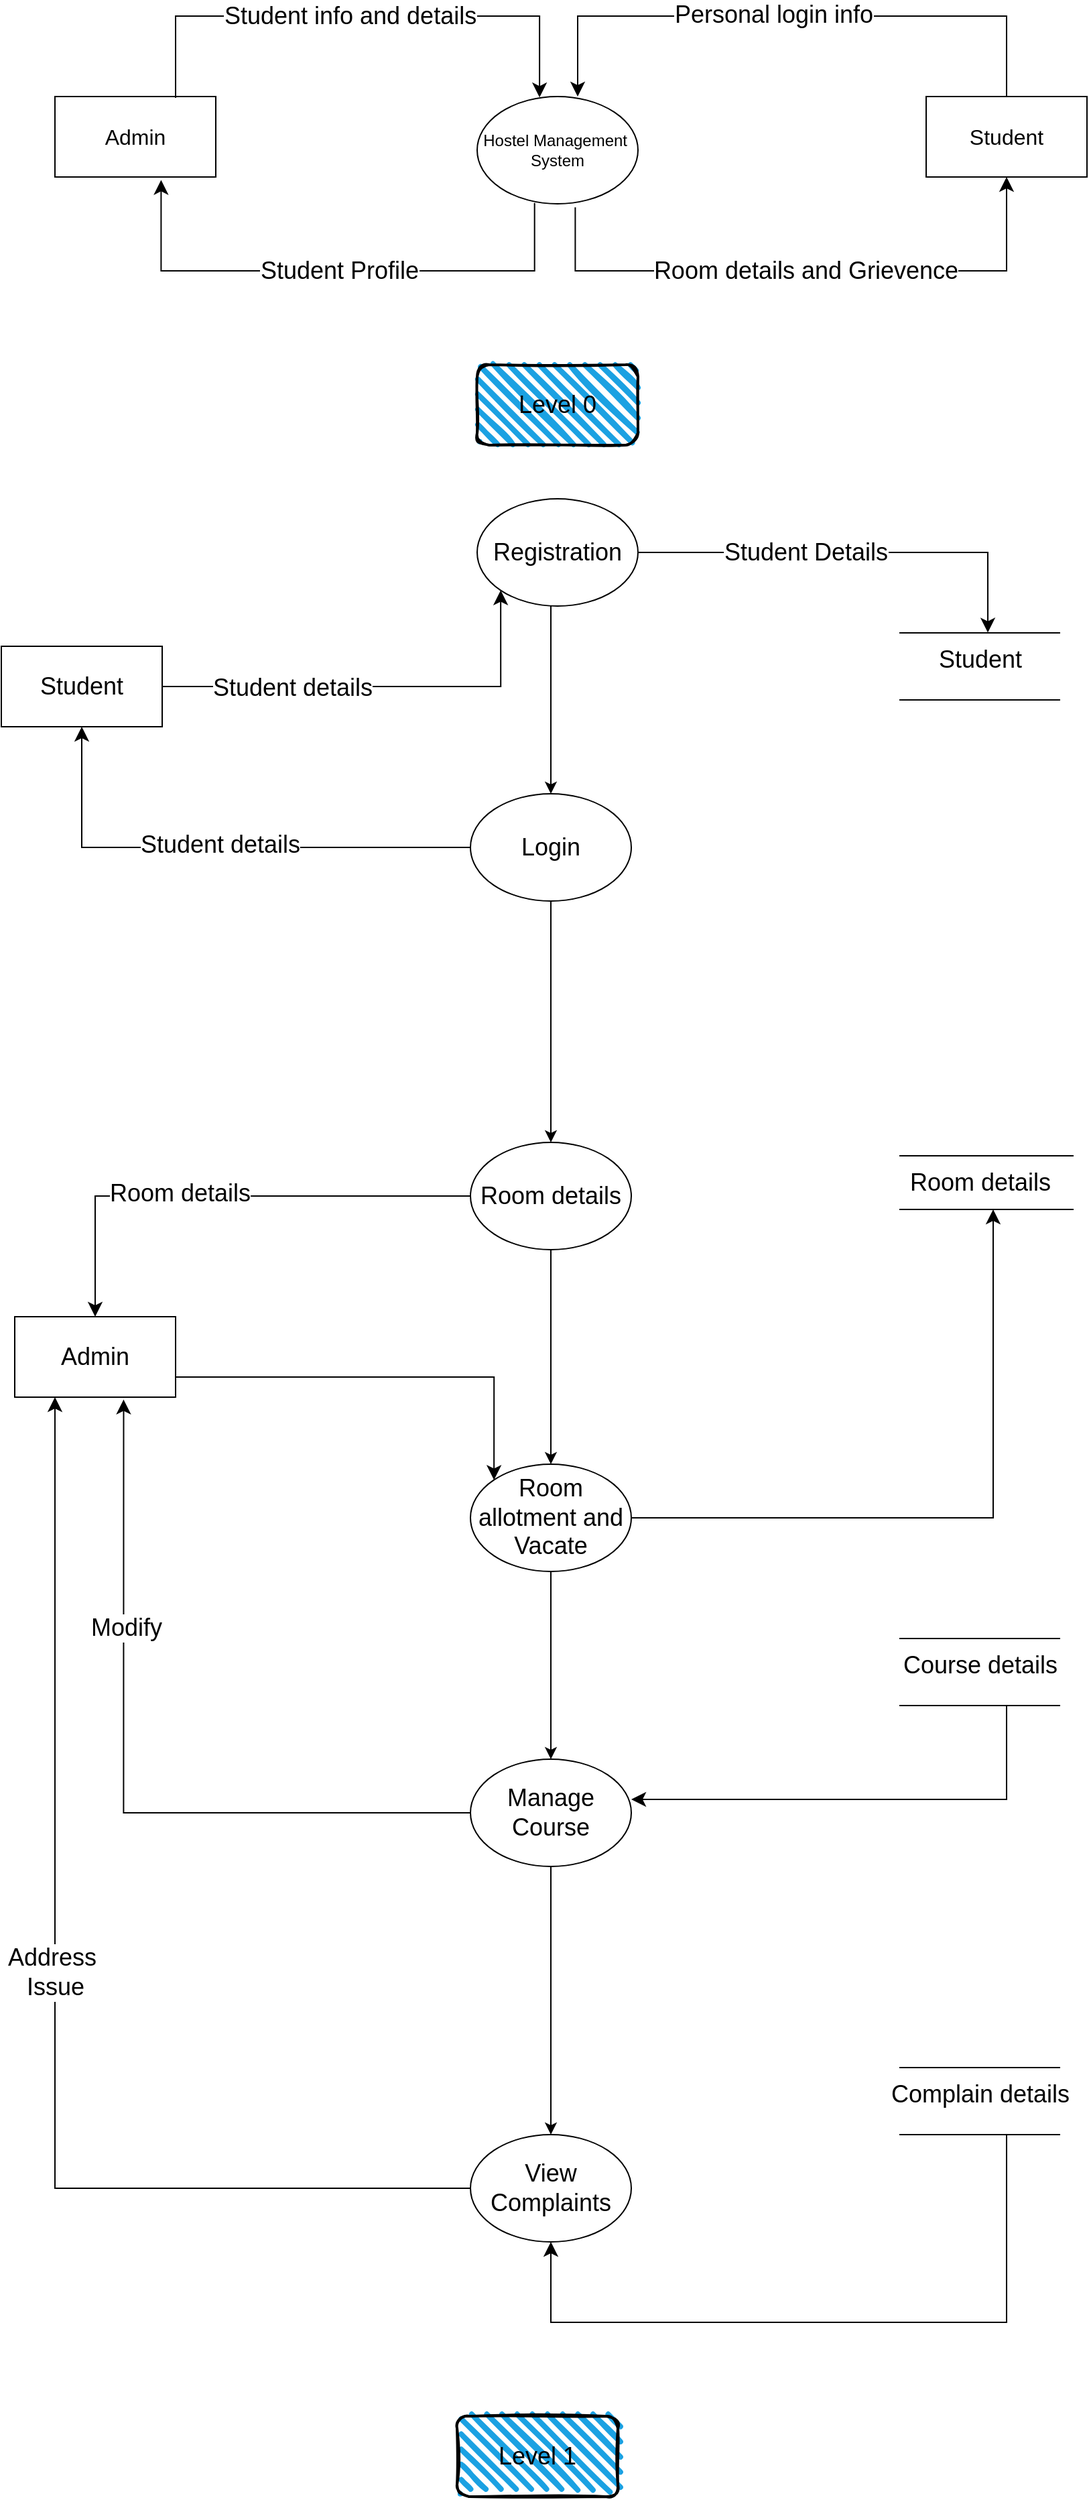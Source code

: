 <mxfile version="20.8.23" type="google"><diagram name="Page-1" id="9rXjuQ3az1aFe41S8UGN"><mxGraphModel dx="1290" dy="545" grid="1" gridSize="10" guides="1" tooltips="1" connect="1" arrows="1" fold="1" page="1" pageScale="1" pageWidth="850" pageHeight="1100" math="0" shadow="0"><root><mxCell id="0"/><mxCell id="1" parent="0"/><mxCell id="UrT-oGvSKKNLFXoJ-KBF-1" value="Hostel Management&amp;nbsp;&lt;br&gt;System" style="ellipse;whiteSpace=wrap;html=1;" vertex="1" parent="1"><mxGeometry x="365" y="250" width="120" height="80" as="geometry"/></mxCell><mxCell id="UrT-oGvSKKNLFXoJ-KBF-2" value="&lt;font size=&quot;3&quot;&gt;Student&lt;/font&gt;" style="rounded=0;whiteSpace=wrap;html=1;" vertex="1" parent="1"><mxGeometry x="700" y="250" width="120" height="60" as="geometry"/></mxCell><mxCell id="UrT-oGvSKKNLFXoJ-KBF-3" value="&lt;font size=&quot;3&quot;&gt;Admin&lt;/font&gt;" style="rounded=0;whiteSpace=wrap;html=1;" vertex="1" parent="1"><mxGeometry x="50" y="250" width="120" height="60" as="geometry"/></mxCell><mxCell id="UrT-oGvSKKNLFXoJ-KBF-7" value="" style="edgeStyle=elbowEdgeStyle;elbow=vertical;endArrow=classic;html=1;curved=0;rounded=0;endSize=8;startSize=8;fontSize=18;entryX=0.66;entryY=1.037;entryDx=0;entryDy=0;entryPerimeter=0;exitX=0.357;exitY=0.992;exitDx=0;exitDy=0;exitPerimeter=0;" edge="1" parent="1" source="UrT-oGvSKKNLFXoJ-KBF-1" target="UrT-oGvSKKNLFXoJ-KBF-3"><mxGeometry width="50" height="50" relative="1" as="geometry"><mxPoint x="290" y="410" as="sourcePoint"/><mxPoint x="340" y="340" as="targetPoint"/><Array as="points"><mxPoint x="210" y="380"/></Array></mxGeometry></mxCell><mxCell id="UrT-oGvSKKNLFXoJ-KBF-8" value="Student Profile" style="edgeLabel;html=1;align=center;verticalAlign=middle;resizable=0;points=[];fontSize=18;" vertex="1" connectable="0" parent="UrT-oGvSKKNLFXoJ-KBF-7"><mxGeometry x="0.229" relative="1" as="geometry"><mxPoint x="47" as="offset"/></mxGeometry></mxCell><mxCell id="UrT-oGvSKKNLFXoJ-KBF-9" value="" style="edgeStyle=elbowEdgeStyle;elbow=vertical;endArrow=classic;html=1;curved=0;rounded=0;endSize=8;startSize=8;fontSize=18;exitX=0.5;exitY=0;exitDx=0;exitDy=0;entryX=0.625;entryY=0;entryDx=0;entryDy=0;entryPerimeter=0;" edge="1" parent="1" source="UrT-oGvSKKNLFXoJ-KBF-2" target="UrT-oGvSKKNLFXoJ-KBF-1"><mxGeometry width="50" height="50" relative="1" as="geometry"><mxPoint x="400" y="300" as="sourcePoint"/><mxPoint x="660" y="90" as="targetPoint"/><Array as="points"><mxPoint x="600" y="190"/></Array></mxGeometry></mxCell><mxCell id="UrT-oGvSKKNLFXoJ-KBF-10" value="Personal login info" style="edgeLabel;html=1;align=center;verticalAlign=middle;resizable=0;points=[];fontSize=18;" vertex="1" connectable="0" parent="UrT-oGvSKKNLFXoJ-KBF-9"><mxGeometry x="0.25" y="-1" relative="1" as="geometry"><mxPoint x="41" as="offset"/></mxGeometry></mxCell><mxCell id="UrT-oGvSKKNLFXoJ-KBF-11" value="" style="edgeStyle=elbowEdgeStyle;elbow=vertical;endArrow=classic;html=1;curved=0;rounded=0;endSize=8;startSize=8;fontSize=18;entryX=0.5;entryY=1;entryDx=0;entryDy=0;exitX=0.61;exitY=1.033;exitDx=0;exitDy=0;exitPerimeter=0;" edge="1" parent="1" source="UrT-oGvSKKNLFXoJ-KBF-1" target="UrT-oGvSKKNLFXoJ-KBF-2"><mxGeometry width="50" height="50" relative="1" as="geometry"><mxPoint x="400" y="300" as="sourcePoint"/><mxPoint x="450" y="250" as="targetPoint"/><Array as="points"><mxPoint x="600" y="380"/></Array></mxGeometry></mxCell><mxCell id="UrT-oGvSKKNLFXoJ-KBF-12" value="Room details and Grievence" style="edgeLabel;html=1;align=center;verticalAlign=middle;resizable=0;points=[];fontSize=18;" vertex="1" connectable="0" parent="UrT-oGvSKKNLFXoJ-KBF-11"><mxGeometry x="-0.247" relative="1" as="geometry"><mxPoint x="53" as="offset"/></mxGeometry></mxCell><mxCell id="UrT-oGvSKKNLFXoJ-KBF-13" value="" style="edgeStyle=elbowEdgeStyle;elbow=vertical;endArrow=classic;html=1;curved=0;rounded=0;endSize=8;startSize=8;fontSize=18;entryX=0.388;entryY=0.008;entryDx=0;entryDy=0;entryPerimeter=0;" edge="1" parent="1" target="UrT-oGvSKKNLFXoJ-KBF-1"><mxGeometry width="50" height="50" relative="1" as="geometry"><mxPoint x="140" y="251" as="sourcePoint"/><mxPoint x="410" y="240" as="targetPoint"/><Array as="points"><mxPoint x="280" y="190"/></Array></mxGeometry></mxCell><mxCell id="UrT-oGvSKKNLFXoJ-KBF-14" value="Student info and details" style="edgeLabel;html=1;align=center;verticalAlign=middle;resizable=0;points=[];fontSize=18;rotation=0;" vertex="1" connectable="0" parent="UrT-oGvSKKNLFXoJ-KBF-13"><mxGeometry x="-0.146" y="1" relative="1" as="geometry"><mxPoint x="23" y="1" as="offset"/></mxGeometry></mxCell><mxCell id="UrT-oGvSKKNLFXoJ-KBF-18" value="Level 0" style="rounded=1;whiteSpace=wrap;html=1;strokeWidth=2;fillWeight=4;hachureGap=8;hachureAngle=45;fillColor=#1ba1e2;sketch=1;fontSize=18;" vertex="1" parent="1"><mxGeometry x="365" y="450" width="120" height="60" as="geometry"/></mxCell><mxCell id="UrT-oGvSKKNLFXoJ-KBF-19" value="Registration" style="ellipse;whiteSpace=wrap;html=1;fontSize=18;" vertex="1" parent="1"><mxGeometry x="365" y="550" width="120" height="80" as="geometry"/></mxCell><mxCell id="UrT-oGvSKKNLFXoJ-KBF-20" value="Login" style="ellipse;whiteSpace=wrap;html=1;fontSize=18;" vertex="1" parent="1"><mxGeometry x="360" y="770" width="120" height="80" as="geometry"/></mxCell><mxCell id="UrT-oGvSKKNLFXoJ-KBF-21" value="Room details" style="ellipse;whiteSpace=wrap;html=1;fontSize=18;" vertex="1" parent="1"><mxGeometry x="360" y="1030" width="120" height="80" as="geometry"/></mxCell><mxCell id="UrT-oGvSKKNLFXoJ-KBF-22" value="Room allotment and&lt;br&gt;Vacate" style="ellipse;whiteSpace=wrap;html=1;fontSize=18;" vertex="1" parent="1"><mxGeometry x="360" y="1270" width="120" height="80" as="geometry"/></mxCell><mxCell id="UrT-oGvSKKNLFXoJ-KBF-23" value="Manage Course" style="ellipse;whiteSpace=wrap;html=1;fontSize=18;" vertex="1" parent="1"><mxGeometry x="360" y="1490" width="120" height="80" as="geometry"/></mxCell><mxCell id="UrT-oGvSKKNLFXoJ-KBF-24" value="View Complaints" style="ellipse;whiteSpace=wrap;html=1;fontSize=18;" vertex="1" parent="1"><mxGeometry x="360" y="1770" width="120" height="80" as="geometry"/></mxCell><mxCell id="UrT-oGvSKKNLFXoJ-KBF-25" value="" style="endArrow=classic;html=1;rounded=0;fontSize=18;entryX=0.5;entryY=0;entryDx=0;entryDy=0;" edge="1" parent="1" target="UrT-oGvSKKNLFXoJ-KBF-20"><mxGeometry width="50" height="50" relative="1" as="geometry"><mxPoint x="420" y="630" as="sourcePoint"/><mxPoint x="450" y="650" as="targetPoint"/></mxGeometry></mxCell><mxCell id="UrT-oGvSKKNLFXoJ-KBF-26" value="" style="endArrow=classic;html=1;rounded=0;fontSize=18;exitX=0.5;exitY=1;exitDx=0;exitDy=0;entryX=0.5;entryY=0;entryDx=0;entryDy=0;" edge="1" parent="1" source="UrT-oGvSKKNLFXoJ-KBF-20" target="UrT-oGvSKKNLFXoJ-KBF-21"><mxGeometry width="50" height="50" relative="1" as="geometry"><mxPoint x="400" y="960" as="sourcePoint"/><mxPoint x="450" y="910" as="targetPoint"/></mxGeometry></mxCell><mxCell id="UrT-oGvSKKNLFXoJ-KBF-27" value="" style="endArrow=classic;html=1;rounded=0;fontSize=18;exitX=0.5;exitY=1;exitDx=0;exitDy=0;entryX=0.5;entryY=0;entryDx=0;entryDy=0;" edge="1" parent="1" source="UrT-oGvSKKNLFXoJ-KBF-21" target="UrT-oGvSKKNLFXoJ-KBF-22"><mxGeometry width="50" height="50" relative="1" as="geometry"><mxPoint x="400" y="1360" as="sourcePoint"/><mxPoint x="450" y="1310" as="targetPoint"/></mxGeometry></mxCell><mxCell id="UrT-oGvSKKNLFXoJ-KBF-28" value="" style="endArrow=classic;html=1;rounded=0;fontSize=18;exitX=0.5;exitY=1;exitDx=0;exitDy=0;entryX=0.5;entryY=0;entryDx=0;entryDy=0;" edge="1" parent="1" source="UrT-oGvSKKNLFXoJ-KBF-22" target="UrT-oGvSKKNLFXoJ-KBF-23"><mxGeometry width="50" height="50" relative="1" as="geometry"><mxPoint x="400" y="1360" as="sourcePoint"/><mxPoint x="450" y="1310" as="targetPoint"/></mxGeometry></mxCell><mxCell id="UrT-oGvSKKNLFXoJ-KBF-29" value="" style="endArrow=classic;html=1;rounded=0;fontSize=18;exitX=0.5;exitY=1;exitDx=0;exitDy=0;entryX=0.5;entryY=0;entryDx=0;entryDy=0;" edge="1" parent="1" source="UrT-oGvSKKNLFXoJ-KBF-23" target="UrT-oGvSKKNLFXoJ-KBF-24"><mxGeometry width="50" height="50" relative="1" as="geometry"><mxPoint x="400" y="1700" as="sourcePoint"/><mxPoint x="450" y="1650" as="targetPoint"/></mxGeometry></mxCell><mxCell id="UrT-oGvSKKNLFXoJ-KBF-30" value="Student" style="rounded=0;whiteSpace=wrap;html=1;fontSize=18;" vertex="1" parent="1"><mxGeometry x="10" y="660" width="120" height="60" as="geometry"/></mxCell><mxCell id="UrT-oGvSKKNLFXoJ-KBF-31" value="Admin" style="rounded=0;whiteSpace=wrap;html=1;fontSize=18;" vertex="1" parent="1"><mxGeometry x="20" y="1160" width="120" height="60" as="geometry"/></mxCell><mxCell id="UrT-oGvSKKNLFXoJ-KBF-32" value="" style="endArrow=none;html=1;rounded=0;fontSize=18;" edge="1" parent="1"><mxGeometry width="50" height="50" relative="1" as="geometry"><mxPoint x="680" y="650" as="sourcePoint"/><mxPoint x="800" y="650" as="targetPoint"/></mxGeometry></mxCell><mxCell id="UrT-oGvSKKNLFXoJ-KBF-33" value="" style="endArrow=none;html=1;rounded=0;fontSize=18;" edge="1" parent="1"><mxGeometry width="50" height="50" relative="1" as="geometry"><mxPoint x="680" y="700" as="sourcePoint"/><mxPoint x="800" y="700" as="targetPoint"/></mxGeometry></mxCell><mxCell id="UrT-oGvSKKNLFXoJ-KBF-34" value="" style="endArrow=none;html=1;rounded=0;fontSize=18;" edge="1" parent="1"><mxGeometry width="50" height="50" relative="1" as="geometry"><mxPoint x="680" y="1040" as="sourcePoint"/><mxPoint x="810" y="1040" as="targetPoint"/></mxGeometry></mxCell><mxCell id="UrT-oGvSKKNLFXoJ-KBF-35" value="" style="endArrow=none;html=1;rounded=0;fontSize=18;" edge="1" parent="1"><mxGeometry width="50" height="50" relative="1" as="geometry"><mxPoint x="680" y="1080" as="sourcePoint"/><mxPoint x="810" y="1080" as="targetPoint"/></mxGeometry></mxCell><mxCell id="UrT-oGvSKKNLFXoJ-KBF-36" value="" style="endArrow=none;html=1;rounded=0;fontSize=18;" edge="1" parent="1"><mxGeometry width="50" height="50" relative="1" as="geometry"><mxPoint x="680" y="1400" as="sourcePoint"/><mxPoint x="800" y="1400" as="targetPoint"/></mxGeometry></mxCell><mxCell id="UrT-oGvSKKNLFXoJ-KBF-37" value="" style="endArrow=none;html=1;rounded=0;fontSize=18;" edge="1" parent="1"><mxGeometry width="50" height="50" relative="1" as="geometry"><mxPoint x="680" y="1450" as="sourcePoint"/><mxPoint x="800" y="1450" as="targetPoint"/></mxGeometry></mxCell><mxCell id="UrT-oGvSKKNLFXoJ-KBF-38" value="" style="endArrow=none;html=1;rounded=0;fontSize=18;" edge="1" parent="1"><mxGeometry width="50" height="50" relative="1" as="geometry"><mxPoint x="680" y="1720" as="sourcePoint"/><mxPoint x="800" y="1720" as="targetPoint"/></mxGeometry></mxCell><mxCell id="UrT-oGvSKKNLFXoJ-KBF-39" value="" style="endArrow=none;html=1;rounded=0;fontSize=18;" edge="1" parent="1"><mxGeometry width="50" height="50" relative="1" as="geometry"><mxPoint x="680" y="1770" as="sourcePoint"/><mxPoint x="800" y="1770" as="targetPoint"/></mxGeometry></mxCell><mxCell id="UrT-oGvSKKNLFXoJ-KBF-40" value="" style="edgeStyle=elbowEdgeStyle;elbow=vertical;endArrow=classic;html=1;curved=0;rounded=0;endSize=8;startSize=8;fontSize=18;entryX=0.5;entryY=1;entryDx=0;entryDy=0;" edge="1" parent="1" target="UrT-oGvSKKNLFXoJ-KBF-24"><mxGeometry width="50" height="50" relative="1" as="geometry"><mxPoint x="760" y="1770" as="sourcePoint"/><mxPoint x="480" y="1880.8" as="targetPoint"/><Array as="points"><mxPoint x="630" y="1910"/></Array></mxGeometry></mxCell><mxCell id="UrT-oGvSKKNLFXoJ-KBF-41" value="" style="edgeStyle=segmentEdgeStyle;endArrow=classic;html=1;curved=0;rounded=0;endSize=8;startSize=8;fontSize=18;entryX=1;entryY=0.375;entryDx=0;entryDy=0;entryPerimeter=0;" edge="1" parent="1" target="UrT-oGvSKKNLFXoJ-KBF-23"><mxGeometry width="50" height="50" relative="1" as="geometry"><mxPoint x="760" y="1450" as="sourcePoint"/><mxPoint x="540" y="1520" as="targetPoint"/><Array as="points"><mxPoint x="760" y="1520"/></Array></mxGeometry></mxCell><mxCell id="UrT-oGvSKKNLFXoJ-KBF-42" value="" style="edgeStyle=segmentEdgeStyle;endArrow=classic;html=1;curved=0;rounded=0;endSize=8;startSize=8;fontSize=18;exitX=1;exitY=0.5;exitDx=0;exitDy=0;" edge="1" parent="1" source="UrT-oGvSKKNLFXoJ-KBF-22"><mxGeometry width="50" height="50" relative="1" as="geometry"><mxPoint x="400" y="1680" as="sourcePoint"/><mxPoint x="750" y="1080" as="targetPoint"/></mxGeometry></mxCell><mxCell id="UrT-oGvSKKNLFXoJ-KBF-43" value="Room details" style="text;html=1;align=center;verticalAlign=middle;resizable=0;points=[];autosize=1;strokeColor=none;fillColor=none;fontSize=18;" vertex="1" parent="1"><mxGeometry x="675" y="1040" width="130" height="40" as="geometry"/></mxCell><mxCell id="UrT-oGvSKKNLFXoJ-KBF-44" value="Course details" style="text;html=1;align=center;verticalAlign=middle;resizable=0;points=[];autosize=1;strokeColor=none;fillColor=none;fontSize=18;" vertex="1" parent="1"><mxGeometry x="670" y="1400" width="140" height="40" as="geometry"/></mxCell><mxCell id="UrT-oGvSKKNLFXoJ-KBF-45" value="Complain details" style="text;html=1;align=center;verticalAlign=middle;resizable=0;points=[];autosize=1;strokeColor=none;fillColor=none;fontSize=18;" vertex="1" parent="1"><mxGeometry x="660" y="1720" width="160" height="40" as="geometry"/></mxCell><mxCell id="UrT-oGvSKKNLFXoJ-KBF-46" value="Student" style="text;html=1;align=center;verticalAlign=middle;resizable=0;points=[];autosize=1;strokeColor=none;fillColor=none;fontSize=18;" vertex="1" parent="1"><mxGeometry x="695" y="650" width="90" height="40" as="geometry"/></mxCell><mxCell id="UrT-oGvSKKNLFXoJ-KBF-47" value="" style="edgeStyle=segmentEdgeStyle;endArrow=classic;html=1;curved=0;rounded=0;endSize=8;startSize=8;fontSize=18;entryX=0.567;entryY=-0.005;entryDx=0;entryDy=0;entryPerimeter=0;exitX=1;exitY=0.5;exitDx=0;exitDy=0;" edge="1" parent="1" source="UrT-oGvSKKNLFXoJ-KBF-19" target="UrT-oGvSKKNLFXoJ-KBF-46"><mxGeometry width="50" height="50" relative="1" as="geometry"><mxPoint x="580" y="540" as="sourcePoint"/><mxPoint x="450" y="690" as="targetPoint"/></mxGeometry></mxCell><mxCell id="UrT-oGvSKKNLFXoJ-KBF-48" value="Student Details" style="edgeLabel;html=1;align=center;verticalAlign=middle;resizable=0;points=[];fontSize=18;" vertex="1" connectable="0" parent="UrT-oGvSKKNLFXoJ-KBF-47"><mxGeometry x="-0.39" y="-1" relative="1" as="geometry"><mxPoint x="27" y="-1" as="offset"/></mxGeometry></mxCell><mxCell id="UrT-oGvSKKNLFXoJ-KBF-49" value="" style="edgeStyle=segmentEdgeStyle;endArrow=classic;html=1;curved=0;rounded=0;endSize=8;startSize=8;fontSize=18;entryX=0.5;entryY=1;entryDx=0;entryDy=0;exitX=0;exitY=0.5;exitDx=0;exitDy=0;" edge="1" parent="1" source="UrT-oGvSKKNLFXoJ-KBF-20" target="UrT-oGvSKKNLFXoJ-KBF-30"><mxGeometry width="50" height="50" relative="1" as="geometry"><mxPoint x="260" y="790" as="sourcePoint"/><mxPoint x="450" y="690" as="targetPoint"/></mxGeometry></mxCell><mxCell id="UrT-oGvSKKNLFXoJ-KBF-50" value="Student details" style="edgeLabel;html=1;align=center;verticalAlign=middle;resizable=0;points=[];fontSize=18;" vertex="1" connectable="0" parent="UrT-oGvSKKNLFXoJ-KBF-49"><mxGeometry x="-0.015" y="-2" relative="1" as="geometry"><mxPoint as="offset"/></mxGeometry></mxCell><mxCell id="UrT-oGvSKKNLFXoJ-KBF-51" value="" style="edgeStyle=segmentEdgeStyle;endArrow=classic;html=1;curved=0;rounded=0;endSize=8;startSize=8;fontSize=18;exitX=1;exitY=0.5;exitDx=0;exitDy=0;entryX=0;entryY=1;entryDx=0;entryDy=0;" edge="1" parent="1" source="UrT-oGvSKKNLFXoJ-KBF-30" target="UrT-oGvSKKNLFXoJ-KBF-19"><mxGeometry width="50" height="50" relative="1" as="geometry"><mxPoint x="80" y="500" as="sourcePoint"/><mxPoint x="340" y="630" as="targetPoint"/></mxGeometry></mxCell><mxCell id="UrT-oGvSKKNLFXoJ-KBF-52" value="Student details" style="edgeLabel;html=1;align=center;verticalAlign=middle;resizable=0;points=[];fontSize=18;" vertex="1" connectable="0" parent="UrT-oGvSKKNLFXoJ-KBF-51"><mxGeometry x="-0.403" y="-1" relative="1" as="geometry"><mxPoint as="offset"/></mxGeometry></mxCell><mxCell id="UrT-oGvSKKNLFXoJ-KBF-53" value="" style="edgeStyle=segmentEdgeStyle;endArrow=classic;html=1;curved=0;rounded=0;endSize=8;startSize=8;fontSize=18;entryX=0.5;entryY=0;entryDx=0;entryDy=0;exitX=0;exitY=0.5;exitDx=0;exitDy=0;" edge="1" parent="1" source="UrT-oGvSKKNLFXoJ-KBF-21" target="UrT-oGvSKKNLFXoJ-KBF-31"><mxGeometry width="50" height="50" relative="1" as="geometry"><mxPoint x="270" y="1070" as="sourcePoint"/><mxPoint x="450" y="1030" as="targetPoint"/></mxGeometry></mxCell><mxCell id="UrT-oGvSKKNLFXoJ-KBF-54" value="Room details" style="edgeLabel;html=1;align=center;verticalAlign=middle;resizable=0;points=[];fontSize=18;" vertex="1" connectable="0" parent="UrT-oGvSKKNLFXoJ-KBF-53"><mxGeometry x="0.174" y="-2" relative="1" as="geometry"><mxPoint as="offset"/></mxGeometry></mxCell><mxCell id="UrT-oGvSKKNLFXoJ-KBF-55" value="" style="edgeStyle=segmentEdgeStyle;endArrow=classic;html=1;curved=0;rounded=0;endSize=8;startSize=8;fontSize=18;exitX=1;exitY=0.75;exitDx=0;exitDy=0;entryX=0;entryY=0;entryDx=0;entryDy=0;" edge="1" parent="1" source="UrT-oGvSKKNLFXoJ-KBF-31" target="UrT-oGvSKKNLFXoJ-KBF-22"><mxGeometry width="50" height="50" relative="1" as="geometry"><mxPoint x="400" y="1320" as="sourcePoint"/><mxPoint x="450" y="1270" as="targetPoint"/></mxGeometry></mxCell><mxCell id="UrT-oGvSKKNLFXoJ-KBF-56" value="" style="edgeStyle=segmentEdgeStyle;endArrow=classic;html=1;curved=0;rounded=0;endSize=8;startSize=8;fontSize=18;entryX=0.677;entryY=1.03;entryDx=0;entryDy=0;entryPerimeter=0;exitX=0;exitY=0.5;exitDx=0;exitDy=0;" edge="1" parent="1" source="UrT-oGvSKKNLFXoJ-KBF-23" target="UrT-oGvSKKNLFXoJ-KBF-31"><mxGeometry width="50" height="50" relative="1" as="geometry"><mxPoint x="400" y="1380" as="sourcePoint"/><mxPoint x="450" y="1330" as="targetPoint"/></mxGeometry></mxCell><mxCell id="UrT-oGvSKKNLFXoJ-KBF-57" value="Modify" style="edgeLabel;html=1;align=center;verticalAlign=middle;resizable=0;points=[];fontSize=18;" vertex="1" connectable="0" parent="UrT-oGvSKKNLFXoJ-KBF-56"><mxGeometry x="0.4" y="-2" relative="1" as="geometry"><mxPoint as="offset"/></mxGeometry></mxCell><mxCell id="UrT-oGvSKKNLFXoJ-KBF-58" value="" style="edgeStyle=segmentEdgeStyle;endArrow=classic;html=1;curved=0;rounded=0;endSize=8;startSize=8;fontSize=18;exitX=0;exitY=0.5;exitDx=0;exitDy=0;entryX=0.25;entryY=1;entryDx=0;entryDy=0;" edge="1" parent="1" source="UrT-oGvSKKNLFXoJ-KBF-24" target="UrT-oGvSKKNLFXoJ-KBF-31"><mxGeometry width="50" height="50" relative="1" as="geometry"><mxPoint x="400" y="1570" as="sourcePoint"/><mxPoint x="60" y="1700" as="targetPoint"/></mxGeometry></mxCell><mxCell id="UrT-oGvSKKNLFXoJ-KBF-59" value="Address&amp;nbsp;&lt;br&gt;Issue" style="edgeLabel;html=1;align=center;verticalAlign=middle;resizable=0;points=[];fontSize=18;" vertex="1" connectable="0" parent="UrT-oGvSKKNLFXoJ-KBF-58"><mxGeometry x="0.048" relative="1" as="geometry"><mxPoint as="offset"/></mxGeometry></mxCell><mxCell id="UrT-oGvSKKNLFXoJ-KBF-60" value="Level 1" style="rounded=1;whiteSpace=wrap;html=1;strokeWidth=2;fillWeight=4;hachureGap=8;hachureAngle=45;fillColor=#1ba1e2;sketch=1;fontSize=18;" vertex="1" parent="1"><mxGeometry x="350" y="1980" width="120" height="60" as="geometry"/></mxCell></root></mxGraphModel></diagram></mxfile>